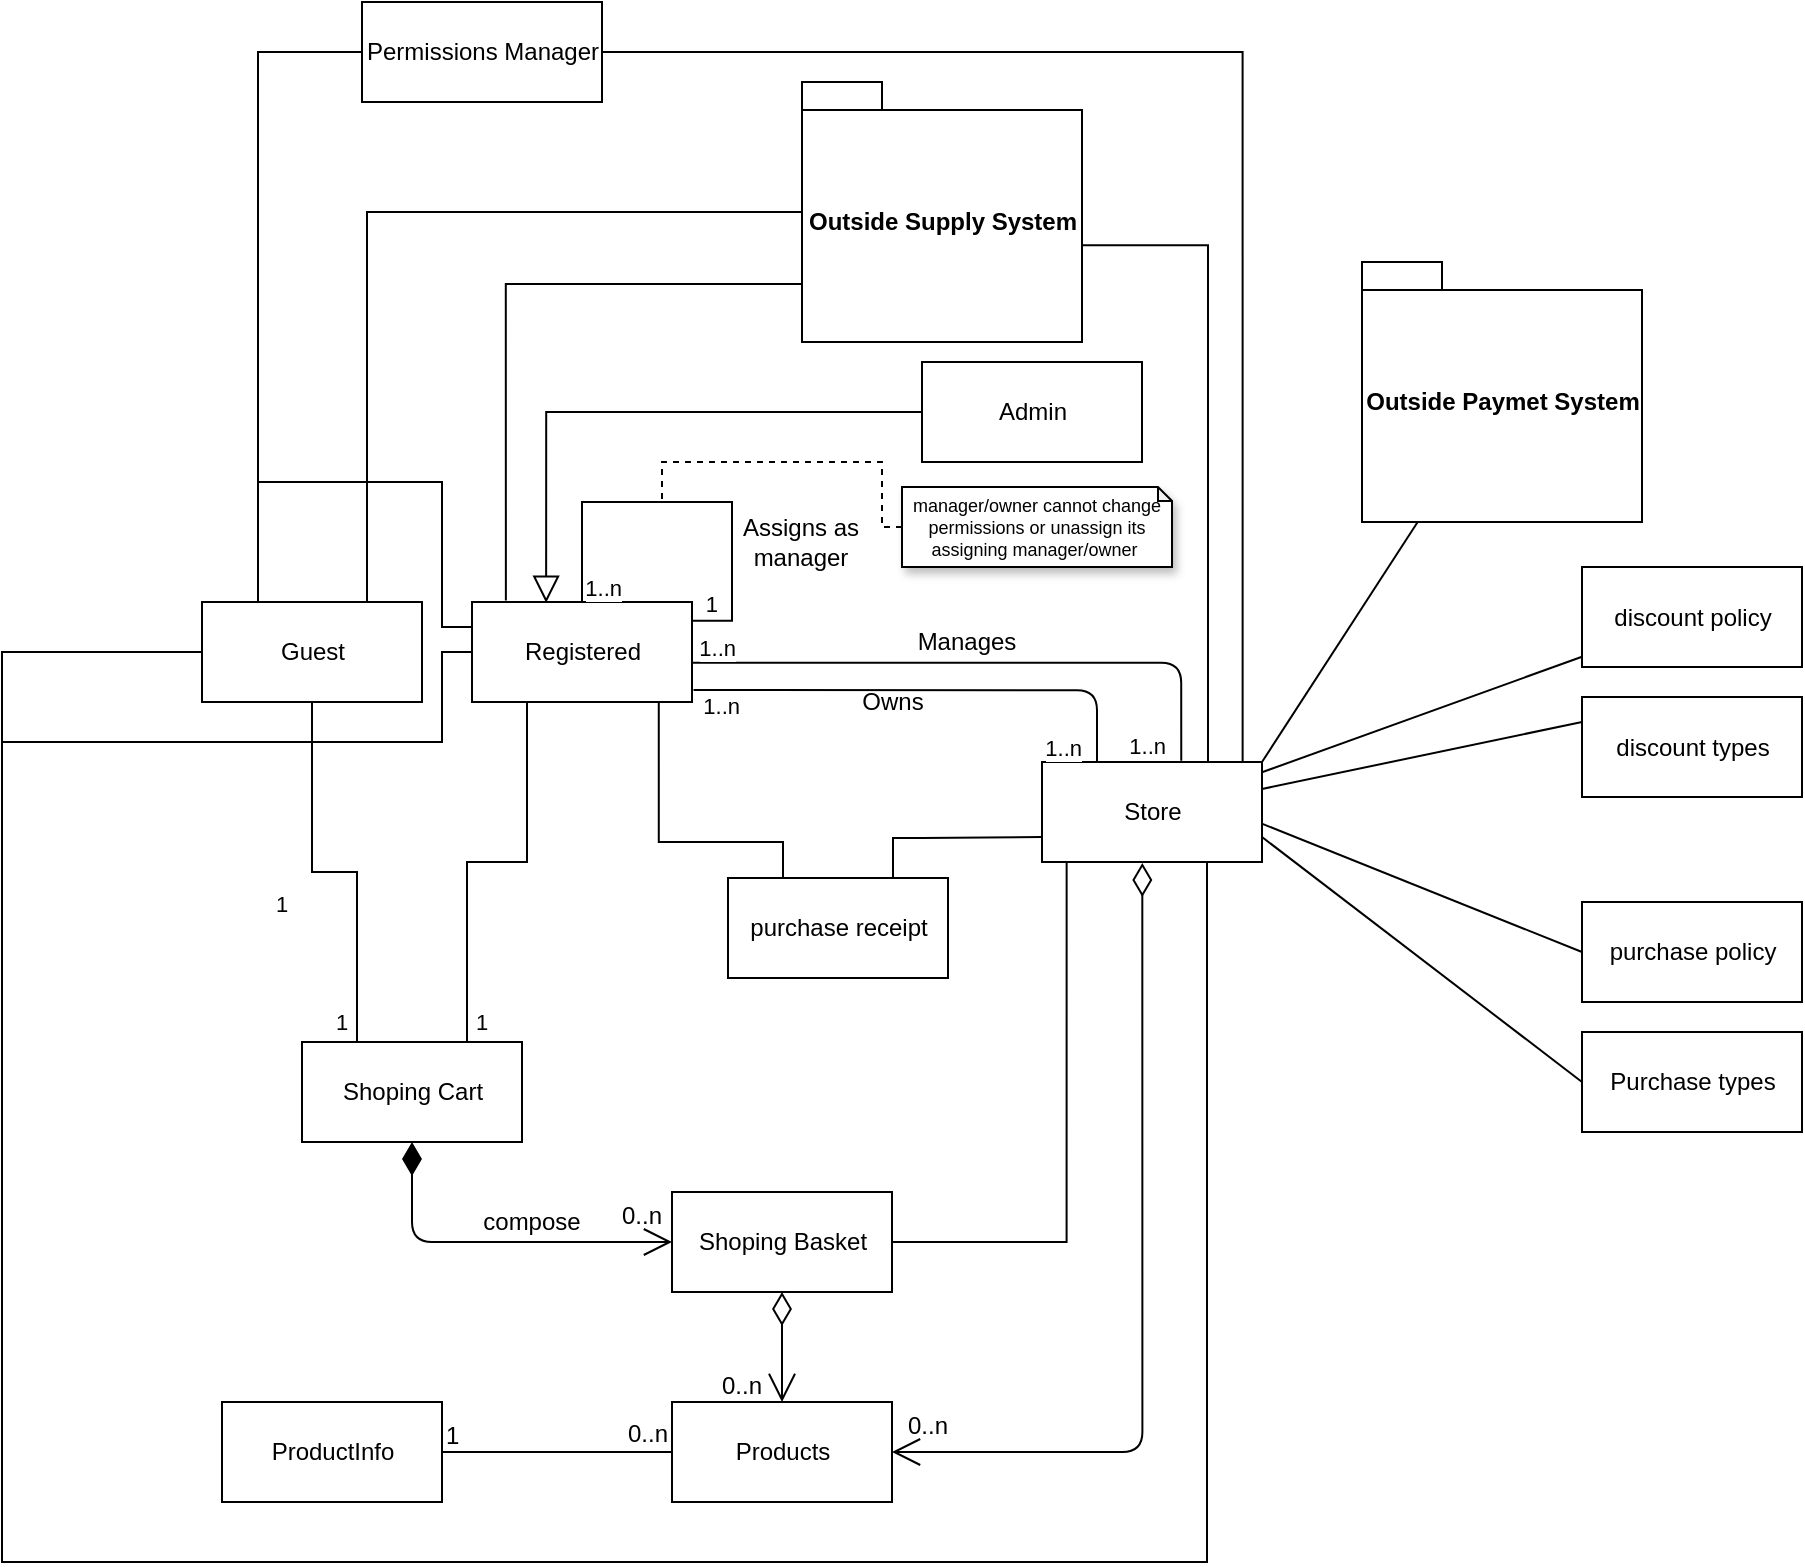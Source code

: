 <mxfile version="14.5.7" type="device"><diagram id="UF4U7EUM1JT99uGETl0s" name="Page-1"><mxGraphModel dx="918" dy="559" grid="1" gridSize="10" guides="1" tooltips="1" connect="1" arrows="1" fold="1" page="1" pageScale="1" pageWidth="850" pageHeight="1100" math="0" shadow="0"><root><mxCell id="0"/><mxCell id="1" parent="0"/><mxCell id="0k9kFjKBWhSd8yPUV4Zk-1" value="Guest" style="html=1;" vertex="1" parent="1"><mxGeometry x="510" y="350" width="110" height="50" as="geometry"/></mxCell><mxCell id="0k9kFjKBWhSd8yPUV4Zk-8" style="edgeStyle=orthogonalEdgeStyle;rounded=0;orthogonalLoop=1;jettySize=auto;html=1;endArrow=none;endFill=0;endSize=16;exitX=0.75;exitY=1;exitDx=0;exitDy=0;entryX=0;entryY=0.5;entryDx=0;entryDy=0;" edge="1" parent="1" source="0k9kFjKBWhSd8yPUV4Zk-9" target="0k9kFjKBWhSd8yPUV4Zk-1"><mxGeometry relative="1" as="geometry"><mxPoint x="415" y="415" as="targetPoint"/><Array as="points"><mxPoint x="1013" y="830"/><mxPoint x="410" y="830"/><mxPoint x="410" y="375"/></Array></mxGeometry></mxCell><mxCell id="0k9kFjKBWhSd8yPUV4Zk-9" value="Store" style="html=1;" vertex="1" parent="1"><mxGeometry x="930" y="430" width="110" height="50" as="geometry"/></mxCell><mxCell id="0k9kFjKBWhSd8yPUV4Zk-10" value="" style="endArrow=none;html=1;endSize=12;startArrow=none;startSize=14;startFill=0;edgeStyle=orthogonalEdgeStyle;exitX=1.007;exitY=0.881;exitDx=0;exitDy=0;entryX=0.25;entryY=0;entryDx=0;entryDy=0;endFill=0;exitPerimeter=0;" edge="1" parent="1" source="0k9kFjKBWhSd8yPUV4Zk-17" target="0k9kFjKBWhSd8yPUV4Zk-9"><mxGeometry x="0.158" y="-27" relative="1" as="geometry"><mxPoint x="915" y="282.5" as="sourcePoint"/><mxPoint x="1140" y="180" as="targetPoint"/><mxPoint as="offset"/></mxGeometry></mxCell><mxCell id="0k9kFjKBWhSd8yPUV4Zk-11" value="1..n" style="edgeLabel;resizable=0;html=1;align=left;verticalAlign=top;" connectable="0" vertex="1" parent="0k9kFjKBWhSd8yPUV4Zk-10"><mxGeometry x="-1" relative="1" as="geometry"><mxPoint x="18" y="126.5" as="offset"/></mxGeometry></mxCell><mxCell id="0k9kFjKBWhSd8yPUV4Zk-12" value="1..n" style="edgeLabel;resizable=0;html=1;align=right;verticalAlign=top;" connectable="0" vertex="1" parent="0k9kFjKBWhSd8yPUV4Zk-10"><mxGeometry x="1" relative="1" as="geometry"><mxPoint x="-178.5" y="-41" as="offset"/></mxGeometry></mxCell><mxCell id="0k9kFjKBWhSd8yPUV4Zk-13" value="" style="endArrow=none;html=1;endSize=12;startArrow=none;startSize=14;startFill=0;edgeStyle=orthogonalEdgeStyle;endFill=0;entryX=0.633;entryY=-0.012;entryDx=0;entryDy=0;entryPerimeter=0;exitX=1.001;exitY=0.608;exitDx=0;exitDy=0;exitPerimeter=0;" edge="1" parent="1" source="0k9kFjKBWhSd8yPUV4Zk-17" target="0k9kFjKBWhSd8yPUV4Zk-9"><mxGeometry x="-0.028" y="-18" relative="1" as="geometry"><mxPoint x="930" y="178" as="sourcePoint"/><mxPoint x="985" y="350" as="targetPoint"/><mxPoint as="offset"/></mxGeometry></mxCell><mxCell id="0k9kFjKBWhSd8yPUV4Zk-14" value="1..n" style="edgeLabel;resizable=0;html=1;align=right;verticalAlign=top;" connectable="0" vertex="1" parent="0k9kFjKBWhSd8yPUV4Zk-13"><mxGeometry x="1" relative="1" as="geometry"><mxPoint x="-7.5" y="-20.04" as="offset"/></mxGeometry></mxCell><mxCell id="0k9kFjKBWhSd8yPUV4Zk-17" value="Registered" style="html=1;" vertex="1" parent="1"><mxGeometry x="645" y="350" width="110" height="50" as="geometry"/></mxCell><mxCell id="0k9kFjKBWhSd8yPUV4Zk-21" value="ProductInfo" style="html=1;" vertex="1" parent="1"><mxGeometry x="520" y="750" width="110" height="50" as="geometry"/></mxCell><mxCell id="0k9kFjKBWhSd8yPUV4Zk-22" style="edgeStyle=orthogonalEdgeStyle;rounded=0;orthogonalLoop=1;jettySize=auto;html=1;endArrow=none;endFill=0;endSize=16;exitX=0.25;exitY=0;exitDx=0;exitDy=0;entryX=0.5;entryY=1;entryDx=0;entryDy=0;" edge="1" parent="1" source="0k9kFjKBWhSd8yPUV4Zk-24" target="0k9kFjKBWhSd8yPUV4Zk-1"><mxGeometry relative="1" as="geometry"><mxPoint x="560" y="491" as="targetPoint"/></mxGeometry></mxCell><mxCell id="0k9kFjKBWhSd8yPUV4Zk-23" style="edgeStyle=orthogonalEdgeStyle;rounded=0;orthogonalLoop=1;jettySize=auto;html=1;endArrow=none;endFill=0;endSize=16;exitX=0.75;exitY=0;exitDx=0;exitDy=0;entryX=0.25;entryY=1;entryDx=0;entryDy=0;" edge="1" parent="1" source="0k9kFjKBWhSd8yPUV4Zk-24" target="0k9kFjKBWhSd8yPUV4Zk-17"><mxGeometry relative="1" as="geometry"><mxPoint x="680" y="420" as="targetPoint"/><Array as="points"><mxPoint x="643" y="480"/><mxPoint x="673" y="480"/></Array></mxGeometry></mxCell><mxCell id="0k9kFjKBWhSd8yPUV4Zk-24" value="Shoping Cart" style="html=1;" vertex="1" parent="1"><mxGeometry x="560" y="570" width="110" height="50" as="geometry"/></mxCell><mxCell id="0k9kFjKBWhSd8yPUV4Zk-25" value="purchase policy" style="html=1;" vertex="1" parent="1"><mxGeometry x="1200" y="500" width="110" height="50" as="geometry"/></mxCell><mxCell id="0k9kFjKBWhSd8yPUV4Zk-26" style="edgeStyle=orthogonalEdgeStyle;rounded=0;orthogonalLoop=1;jettySize=auto;html=1;entryX=0.849;entryY=1.004;entryDx=0;entryDy=0;endArrow=none;endFill=0;endSize=16;exitX=0.25;exitY=0;exitDx=0;exitDy=0;entryPerimeter=0;" edge="1" parent="1" source="0k9kFjKBWhSd8yPUV4Zk-28" target="0k9kFjKBWhSd8yPUV4Zk-17"><mxGeometry relative="1" as="geometry"><Array as="points"><mxPoint x="800" y="470"/><mxPoint x="738" y="470"/></Array></mxGeometry></mxCell><mxCell id="0k9kFjKBWhSd8yPUV4Zk-27" style="edgeStyle=orthogonalEdgeStyle;rounded=0;orthogonalLoop=1;jettySize=auto;html=1;endArrow=none;endFill=0;endSize=16;exitX=0.75;exitY=0;exitDx=0;exitDy=0;entryX=0;entryY=0.75;entryDx=0;entryDy=0;" edge="1" parent="1" source="0k9kFjKBWhSd8yPUV4Zk-28" target="0k9kFjKBWhSd8yPUV4Zk-9"><mxGeometry relative="1" as="geometry"><mxPoint x="920" y="460" as="targetPoint"/><Array as="points"><mxPoint x="856" y="468"/><mxPoint x="870" y="468"/></Array></mxGeometry></mxCell><mxCell id="0k9kFjKBWhSd8yPUV4Zk-28" value="purchase receipt" style="html=1;" vertex="1" parent="1"><mxGeometry x="773" y="488" width="110" height="50" as="geometry"/></mxCell><mxCell id="0k9kFjKBWhSd8yPUV4Zk-29" value="Outside Paymet System" style="shape=folder;fontStyle=1;spacingTop=10;tabWidth=40;tabHeight=14;tabPosition=left;html=1;" vertex="1" parent="1"><mxGeometry x="1090" y="180" width="140" height="130" as="geometry"/></mxCell><mxCell id="0k9kFjKBWhSd8yPUV4Zk-30" style="edgeStyle=orthogonalEdgeStyle;rounded=0;orthogonalLoop=1;jettySize=auto;html=1;endArrow=none;endFill=0;endSize=16;exitX=0;exitY=0;exitDx=0;exitDy=101;exitPerimeter=0;entryX=0.154;entryY=-0.016;entryDx=0;entryDy=0;entryPerimeter=0;" edge="1" parent="1" source="0k9kFjKBWhSd8yPUV4Zk-32" target="0k9kFjKBWhSd8yPUV4Zk-17"><mxGeometry relative="1" as="geometry"><mxPoint x="570" y="970" as="sourcePoint"/><mxPoint x="381.01" y="365.1" as="targetPoint"/><Array as="points"><mxPoint x="662" y="191"/></Array></mxGeometry></mxCell><mxCell id="0k9kFjKBWhSd8yPUV4Zk-31" style="edgeStyle=orthogonalEdgeStyle;rounded=0;orthogonalLoop=1;jettySize=auto;html=1;endArrow=none;endFill=0;endSize=16;exitX=0.999;exitY=0.628;exitDx=0;exitDy=0;exitPerimeter=0;entryX=0.75;entryY=0;entryDx=0;entryDy=0;" edge="1" parent="1" source="0k9kFjKBWhSd8yPUV4Zk-32" target="0k9kFjKBWhSd8yPUV4Zk-9"><mxGeometry relative="1" as="geometry"><mxPoint x="590" y="80" as="sourcePoint"/><mxPoint x="1020" y="370" as="targetPoint"/><Array as="points"><mxPoint x="1013" y="172"/><mxPoint x="1013" y="430"/></Array></mxGeometry></mxCell><mxCell id="0k9kFjKBWhSd8yPUV4Zk-69" style="edgeStyle=orthogonalEdgeStyle;rounded=0;orthogonalLoop=1;jettySize=auto;html=1;entryX=0.75;entryY=0;entryDx=0;entryDy=0;endArrow=none;endFill=0;" edge="1" parent="1" source="0k9kFjKBWhSd8yPUV4Zk-32" target="0k9kFjKBWhSd8yPUV4Zk-1"><mxGeometry relative="1" as="geometry"/></mxCell><mxCell id="0k9kFjKBWhSd8yPUV4Zk-32" value="Outside Supply System" style="shape=folder;fontStyle=1;spacingTop=10;tabWidth=40;tabHeight=14;tabPosition=left;html=1;" vertex="1" parent="1"><mxGeometry x="810" y="90" width="140" height="130" as="geometry"/></mxCell><mxCell id="0k9kFjKBWhSd8yPUV4Zk-33" value="Purchase types" style="html=1;" vertex="1" parent="1"><mxGeometry x="1200" y="565" width="110" height="50" as="geometry"/></mxCell><mxCell id="0k9kFjKBWhSd8yPUV4Zk-34" value="discount policy" style="html=1;" vertex="1" parent="1"><mxGeometry x="1200" y="332.5" width="110" height="50" as="geometry"/></mxCell><mxCell id="0k9kFjKBWhSd8yPUV4Zk-35" style="edgeStyle=orthogonalEdgeStyle;rounded=0;orthogonalLoop=1;jettySize=auto;html=1;entryX=0.112;entryY=1;entryDx=0;entryDy=0;entryPerimeter=0;startArrow=none;startFill=0;startSize=16;endArrow=none;endFill=0;endSize=16;" edge="1" parent="1" source="0k9kFjKBWhSd8yPUV4Zk-36" target="0k9kFjKBWhSd8yPUV4Zk-9"><mxGeometry relative="1" as="geometry"/></mxCell><mxCell id="0k9kFjKBWhSd8yPUV4Zk-36" value="Shoping Basket" style="html=1;" vertex="1" parent="1"><mxGeometry x="745" y="645" width="110" height="50" as="geometry"/></mxCell><mxCell id="0k9kFjKBWhSd8yPUV4Zk-37" value="Products" style="html=1;" vertex="1" parent="1"><mxGeometry x="745" y="750" width="110" height="50" as="geometry"/></mxCell><mxCell id="0k9kFjKBWhSd8yPUV4Zk-38" value="" style="endArrow=open;html=1;endSize=12;startArrow=diamondThin;startSize=14;startFill=0;edgeStyle=orthogonalEdgeStyle;align=left;verticalAlign=bottom;exitX=0.456;exitY=1.01;exitDx=0;exitDy=0;exitPerimeter=0;entryX=1;entryY=0.5;entryDx=0;entryDy=0;" edge="1" parent="1" source="0k9kFjKBWhSd8yPUV4Zk-9" target="0k9kFjKBWhSd8yPUV4Zk-37"><mxGeometry x="0.891" y="-15" relative="1" as="geometry"><mxPoint x="1090" y="250" as="sourcePoint"/><mxPoint x="1250" y="250" as="targetPoint"/><Array as="points"><mxPoint x="980" y="775"/></Array><mxPoint as="offset"/></mxGeometry></mxCell><mxCell id="0k9kFjKBWhSd8yPUV4Zk-39" value="" style="endArrow=none;html=1;rounded=0;" edge="1" parent="1" source="0k9kFjKBWhSd8yPUV4Zk-21" target="0k9kFjKBWhSd8yPUV4Zk-37"><mxGeometry relative="1" as="geometry"><mxPoint x="930" y="210" as="sourcePoint"/><mxPoint x="1090" y="210" as="targetPoint"/></mxGeometry></mxCell><mxCell id="0k9kFjKBWhSd8yPUV4Zk-40" value="1" style="resizable=0;html=1;align=left;verticalAlign=bottom;" connectable="0" vertex="1" parent="0k9kFjKBWhSd8yPUV4Zk-39"><mxGeometry x="-1" relative="1" as="geometry"/></mxCell><mxCell id="0k9kFjKBWhSd8yPUV4Zk-41" value="0..n" style="resizable=0;html=1;align=right;verticalAlign=bottom;" connectable="0" vertex="1" parent="0k9kFjKBWhSd8yPUV4Zk-39"><mxGeometry x="1" relative="1" as="geometry"><mxPoint x="-2" y="-1" as="offset"/></mxGeometry></mxCell><mxCell id="0k9kFjKBWhSd8yPUV4Zk-42" value="" style="endArrow=open;html=1;endSize=12;startArrow=diamondThin;startSize=14;startFill=1;edgeStyle=orthogonalEdgeStyle;align=left;verticalAlign=bottom;exitX=0.5;exitY=1;exitDx=0;exitDy=0;entryX=0;entryY=0.5;entryDx=0;entryDy=0;" edge="1" parent="1" source="0k9kFjKBWhSd8yPUV4Zk-24" target="0k9kFjKBWhSd8yPUV4Zk-36"><mxGeometry x="0.833" y="15" relative="1" as="geometry"><mxPoint x="980" y="210" as="sourcePoint"/><mxPoint x="1140" y="210" as="targetPoint"/><mxPoint as="offset"/></mxGeometry></mxCell><mxCell id="0k9kFjKBWhSd8yPUV4Zk-44" value="" style="endArrow=none;html=1;entryX=0;entryY=0.5;entryDx=0;entryDy=0;exitX=1.002;exitY=0.619;exitDx=0;exitDy=0;exitPerimeter=0;" edge="1" parent="1" source="0k9kFjKBWhSd8yPUV4Zk-9" target="0k9kFjKBWhSd8yPUV4Zk-25"><mxGeometry width="50" height="50" relative="1" as="geometry"><mxPoint x="1120" y="260" as="sourcePoint"/><mxPoint x="1170" y="210" as="targetPoint"/><Array as="points"/></mxGeometry></mxCell><mxCell id="0k9kFjKBWhSd8yPUV4Zk-45" value="" style="endArrow=none;html=1;exitX=0;exitY=0.5;exitDx=0;exitDy=0;entryX=1;entryY=0.75;entryDx=0;entryDy=0;" edge="1" parent="1" source="0k9kFjKBWhSd8yPUV4Zk-33" target="0k9kFjKBWhSd8yPUV4Zk-9"><mxGeometry width="50" height="50" relative="1" as="geometry"><mxPoint x="1120" y="310" as="sourcePoint"/><mxPoint x="1170" y="260" as="targetPoint"/></mxGeometry></mxCell><mxCell id="0k9kFjKBWhSd8yPUV4Zk-46" value="" style="endArrow=none;html=1;exitX=1;exitY=0;exitDx=0;exitDy=0;" edge="1" parent="1" source="0k9kFjKBWhSd8yPUV4Zk-9" target="0k9kFjKBWhSd8yPUV4Zk-29"><mxGeometry width="50" height="50" relative="1" as="geometry"><mxPoint x="1120" y="130" as="sourcePoint"/><mxPoint x="1416" y="110" as="targetPoint"/><Array as="points"/></mxGeometry></mxCell><mxCell id="0k9kFjKBWhSd8yPUV4Zk-47" value="" style="endArrow=none;html=1;" edge="1" parent="1" source="0k9kFjKBWhSd8yPUV4Zk-9" target="0k9kFjKBWhSd8yPUV4Zk-34"><mxGeometry width="50" height="50" relative="1" as="geometry"><mxPoint x="1340" y="190" as="sourcePoint"/><mxPoint x="1390" y="140" as="targetPoint"/></mxGeometry></mxCell><mxCell id="0k9kFjKBWhSd8yPUV4Zk-48" value="discount types" style="html=1;" vertex="1" parent="1"><mxGeometry x="1200" y="397.5" width="110" height="50" as="geometry"/></mxCell><mxCell id="0k9kFjKBWhSd8yPUV4Zk-49" value="" style="endArrow=none;html=1;entryX=0;entryY=0.25;entryDx=0;entryDy=0;" edge="1" parent="1" source="0k9kFjKBWhSd8yPUV4Zk-9" target="0k9kFjKBWhSd8yPUV4Zk-48"><mxGeometry width="50" height="50" relative="1" as="geometry"><mxPoint x="1150" y="240" as="sourcePoint"/><mxPoint x="1200" y="190" as="targetPoint"/></mxGeometry></mxCell><mxCell id="0k9kFjKBWhSd8yPUV4Zk-55" value="1" style="edgeLabel;resizable=0;html=1;align=left;verticalAlign=top;" connectable="0" vertex="1" parent="1"><mxGeometry x="645" y="547" as="geometry"/></mxCell><mxCell id="0k9kFjKBWhSd8yPUV4Zk-56" value="1" style="edgeLabel;resizable=0;html=1;align=left;verticalAlign=top;" connectable="0" vertex="1" parent="1"><mxGeometry x="545" y="488" as="geometry"/></mxCell><mxCell id="0k9kFjKBWhSd8yPUV4Zk-57" value="1" style="edgeLabel;resizable=0;html=1;align=left;verticalAlign=top;" connectable="0" vertex="1" parent="1"><mxGeometry x="575" y="547" as="geometry"/></mxCell><mxCell id="0k9kFjKBWhSd8yPUV4Zk-58" value="compose" style="text;html=1;strokeColor=none;fillColor=none;align=center;verticalAlign=middle;whiteSpace=wrap;rounded=0;" vertex="1" parent="1"><mxGeometry x="630" y="650" width="90" height="20" as="geometry"/></mxCell><mxCell id="0k9kFjKBWhSd8yPUV4Zk-59" value="" style="resizable=0;html=1;align=right;verticalAlign=bottom;" connectable="0" vertex="1" parent="1"><mxGeometry x="729.998" y="670" as="geometry"/></mxCell><mxCell id="0k9kFjKBWhSd8yPUV4Zk-60" value="0..n" style="resizable=0;html=1;align=right;verticalAlign=bottom;" connectable="0" vertex="1" parent="1"><mxGeometry x="883.002" y="770" as="geometry"/></mxCell><mxCell id="0k9kFjKBWhSd8yPUV4Zk-61" value="" style="endArrow=open;html=1;endSize=12;startArrow=diamondThin;startSize=14;startFill=0;edgeStyle=orthogonalEdgeStyle;align=left;verticalAlign=bottom;exitX=0.5;exitY=1;exitDx=0;exitDy=0;entryX=0.5;entryY=0;entryDx=0;entryDy=0;" edge="1" parent="1" source="0k9kFjKBWhSd8yPUV4Zk-36" target="0k9kFjKBWhSd8yPUV4Zk-37"><mxGeometry x="0.891" y="-15" relative="1" as="geometry"><mxPoint x="990.16" y="490.5" as="sourcePoint"/><mxPoint x="865" y="785" as="targetPoint"/><Array as="points"><mxPoint x="800" y="730"/><mxPoint x="800" y="730"/></Array><mxPoint as="offset"/></mxGeometry></mxCell><mxCell id="0k9kFjKBWhSd8yPUV4Zk-62" value="0..n" style="resizable=0;html=1;align=right;verticalAlign=bottom;" connectable="0" vertex="1" parent="1"><mxGeometry x="740.002" y="665" as="geometry"/></mxCell><mxCell id="0k9kFjKBWhSd8yPUV4Zk-63" value="0..n" style="resizable=0;html=1;align=right;verticalAlign=bottom;" connectable="0" vertex="1" parent="1"><mxGeometry x="790.002" y="750" as="geometry"/></mxCell><mxCell id="0k9kFjKBWhSd8yPUV4Zk-65" value="Owns" style="text;html=1;strokeColor=none;fillColor=none;align=center;verticalAlign=middle;whiteSpace=wrap;rounded=0;" vertex="1" parent="1"><mxGeometry x="832.5" y="390" width="45" height="20" as="geometry"/></mxCell><mxCell id="0k9kFjKBWhSd8yPUV4Zk-66" value="Manages" style="text;html=1;strokeColor=none;fillColor=none;align=center;verticalAlign=middle;whiteSpace=wrap;rounded=0;" vertex="1" parent="1"><mxGeometry x="870" y="360" width="45" height="20" as="geometry"/></mxCell><mxCell id="0k9kFjKBWhSd8yPUV4Zk-67" value="1..n" style="edgeLabel;resizable=0;html=1;align=right;verticalAlign=top;" connectable="0" vertex="1" parent="1"><mxGeometry x="777.0" y="359.998" as="geometry"/></mxCell><mxCell id="0k9kFjKBWhSd8yPUV4Zk-68" value="1..n" style="edgeLabel;resizable=0;html=1;align=right;verticalAlign=top;" connectable="0" vertex="1" parent="1"><mxGeometry x="950.0" y="410.003" as="geometry"/></mxCell><mxCell id="0k9kFjKBWhSd8yPUV4Zk-70" style="edgeStyle=orthogonalEdgeStyle;rounded=0;orthogonalLoop=1;jettySize=auto;html=1;entryX=1.004;entryY=0.188;entryDx=0;entryDy=0;endArrow=none;endFill=0;entryPerimeter=0;" edge="1" parent="1" source="0k9kFjKBWhSd8yPUV4Zk-17" target="0k9kFjKBWhSd8yPUV4Zk-17"><mxGeometry relative="1" as="geometry"><Array as="points"><mxPoint x="700" y="300"/><mxPoint x="775" y="300"/><mxPoint x="775" y="359"/></Array></mxGeometry></mxCell><mxCell id="0k9kFjKBWhSd8yPUV4Zk-71" style="edgeStyle=orthogonalEdgeStyle;rounded=0;orthogonalLoop=1;jettySize=auto;html=1;exitX=0.75;exitY=0;exitDx=0;exitDy=0;entryX=1;entryY=0.25;entryDx=0;entryDy=0;endArrow=none;endFill=0;" edge="1" parent="1" source="0k9kFjKBWhSd8yPUV4Zk-17" target="0k9kFjKBWhSd8yPUV4Zk-17"><mxGeometry relative="1" as="geometry"/></mxCell><mxCell id="0k9kFjKBWhSd8yPUV4Zk-72" value="Assigns as manager" style="text;html=1;strokeColor=none;fillColor=none;align=center;verticalAlign=middle;whiteSpace=wrap;rounded=0;" vertex="1" parent="1"><mxGeometry x="773" y="310" width="72.5" height="20" as="geometry"/></mxCell><mxCell id="0k9kFjKBWhSd8yPUV4Zk-74" style="edgeStyle=orthogonalEdgeStyle;rounded=0;orthogonalLoop=1;jettySize=auto;html=1;endArrow=none;endFill=0;dashed=1;" edge="1" parent="1" source="0k9kFjKBWhSd8yPUV4Zk-73"><mxGeometry relative="1" as="geometry"><mxPoint x="740" y="300" as="targetPoint"/><Array as="points"><mxPoint x="850" y="313"/><mxPoint x="850" y="280"/><mxPoint x="740" y="280"/></Array></mxGeometry></mxCell><mxCell id="0k9kFjKBWhSd8yPUV4Zk-73" value="manager/owner cannot change permissions or unassign its assigning manager/owner&amp;nbsp;" style="shape=note;whiteSpace=wrap;html=1;backgroundOutline=1;darkOpacity=0.05;size=7;shadow=1;fontSize=9;" vertex="1" parent="1"><mxGeometry x="860" y="292.5" width="135" height="40" as="geometry"/></mxCell><mxCell id="0k9kFjKBWhSd8yPUV4Zk-75" value="1..n" style="edgeLabel;resizable=0;html=1;align=right;verticalAlign=top;" connectable="0" vertex="1" parent="1"><mxGeometry x="720.0" y="329.998" as="geometry"/></mxCell><mxCell id="0k9kFjKBWhSd8yPUV4Zk-76" value="1" style="edgeLabel;resizable=0;html=1;align=right;verticalAlign=top;" connectable="0" vertex="1" parent="1"><mxGeometry x="768.0" y="337.998" as="geometry"/></mxCell><mxCell id="0k9kFjKBWhSd8yPUV4Zk-78" style="edgeStyle=orthogonalEdgeStyle;rounded=0;orthogonalLoop=1;jettySize=auto;html=1;entryX=0.337;entryY=0.007;entryDx=0;entryDy=0;entryPerimeter=0;endArrow=block;endFill=0;fontSize=9;endSize=11;" edge="1" parent="1" source="0k9kFjKBWhSd8yPUV4Zk-77" target="0k9kFjKBWhSd8yPUV4Zk-17"><mxGeometry relative="1" as="geometry"><Array as="points"><mxPoint x="682" y="255"/></Array></mxGeometry></mxCell><mxCell id="0k9kFjKBWhSd8yPUV4Zk-77" value="Admin" style="html=1;" vertex="1" parent="1"><mxGeometry x="870" y="230" width="110" height="50" as="geometry"/></mxCell><mxCell id="0k9kFjKBWhSd8yPUV4Zk-79" style="edgeStyle=orthogonalEdgeStyle;rounded=0;orthogonalLoop=1;jettySize=auto;html=1;endArrow=none;endFill=0;endSize=16;exitX=0.75;exitY=1;exitDx=0;exitDy=0;entryX=0;entryY=0.5;entryDx=0;entryDy=0;" edge="1" parent="1" source="0k9kFjKBWhSd8yPUV4Zk-9" target="0k9kFjKBWhSd8yPUV4Zk-17"><mxGeometry relative="1" as="geometry"><mxPoint x="515" y="380" as="targetPoint"/><Array as="points"><mxPoint x="1013" y="830"/><mxPoint x="410" y="830"/><mxPoint x="410" y="420"/><mxPoint x="630" y="420"/><mxPoint x="630" y="375"/></Array><mxPoint x="1017.5" y="485" as="sourcePoint"/></mxGeometry></mxCell><mxCell id="0k9kFjKBWhSd8yPUV4Zk-82" style="edgeStyle=orthogonalEdgeStyle;rounded=0;orthogonalLoop=1;jettySize=auto;html=1;entryX=0.912;entryY=-0.007;entryDx=0;entryDy=0;endArrow=none;endFill=0;endSize=11;fontSize=9;entryPerimeter=0;" edge="1" parent="1" source="0k9kFjKBWhSd8yPUV4Zk-81" target="0k9kFjKBWhSd8yPUV4Zk-9"><mxGeometry relative="1" as="geometry"/></mxCell><mxCell id="0k9kFjKBWhSd8yPUV4Zk-83" style="edgeStyle=orthogonalEdgeStyle;rounded=0;orthogonalLoop=1;jettySize=auto;html=1;endArrow=none;endFill=0;endSize=11;fontSize=9;entryX=0.25;entryY=0;entryDx=0;entryDy=0;" edge="1" parent="1" source="0k9kFjKBWhSd8yPUV4Zk-81" target="0k9kFjKBWhSd8yPUV4Zk-1"><mxGeometry relative="1" as="geometry"><mxPoint x="538" y="290" as="targetPoint"/><Array as="points"><mxPoint x="538" y="75"/><mxPoint x="538" y="350"/></Array></mxGeometry></mxCell><mxCell id="0k9kFjKBWhSd8yPUV4Zk-81" value="Permissions Manager" style="html=1;" vertex="1" parent="1"><mxGeometry x="590" y="50" width="120" height="50" as="geometry"/></mxCell><mxCell id="0k9kFjKBWhSd8yPUV4Zk-85" style="edgeStyle=orthogonalEdgeStyle;rounded=0;orthogonalLoop=1;jettySize=auto;html=1;endArrow=none;endFill=0;endSize=11;fontSize=9;entryX=0;entryY=0.25;entryDx=0;entryDy=0;" edge="1" parent="1" target="0k9kFjKBWhSd8yPUV4Zk-17"><mxGeometry relative="1" as="geometry"><mxPoint x="590" y="75" as="sourcePoint"/><mxPoint x="537.5" y="350" as="targetPoint"/><Array as="points"><mxPoint x="538" y="75"/><mxPoint x="538" y="290"/><mxPoint x="630" y="290"/><mxPoint x="630" y="363"/></Array></mxGeometry></mxCell></root></mxGraphModel></diagram></mxfile>